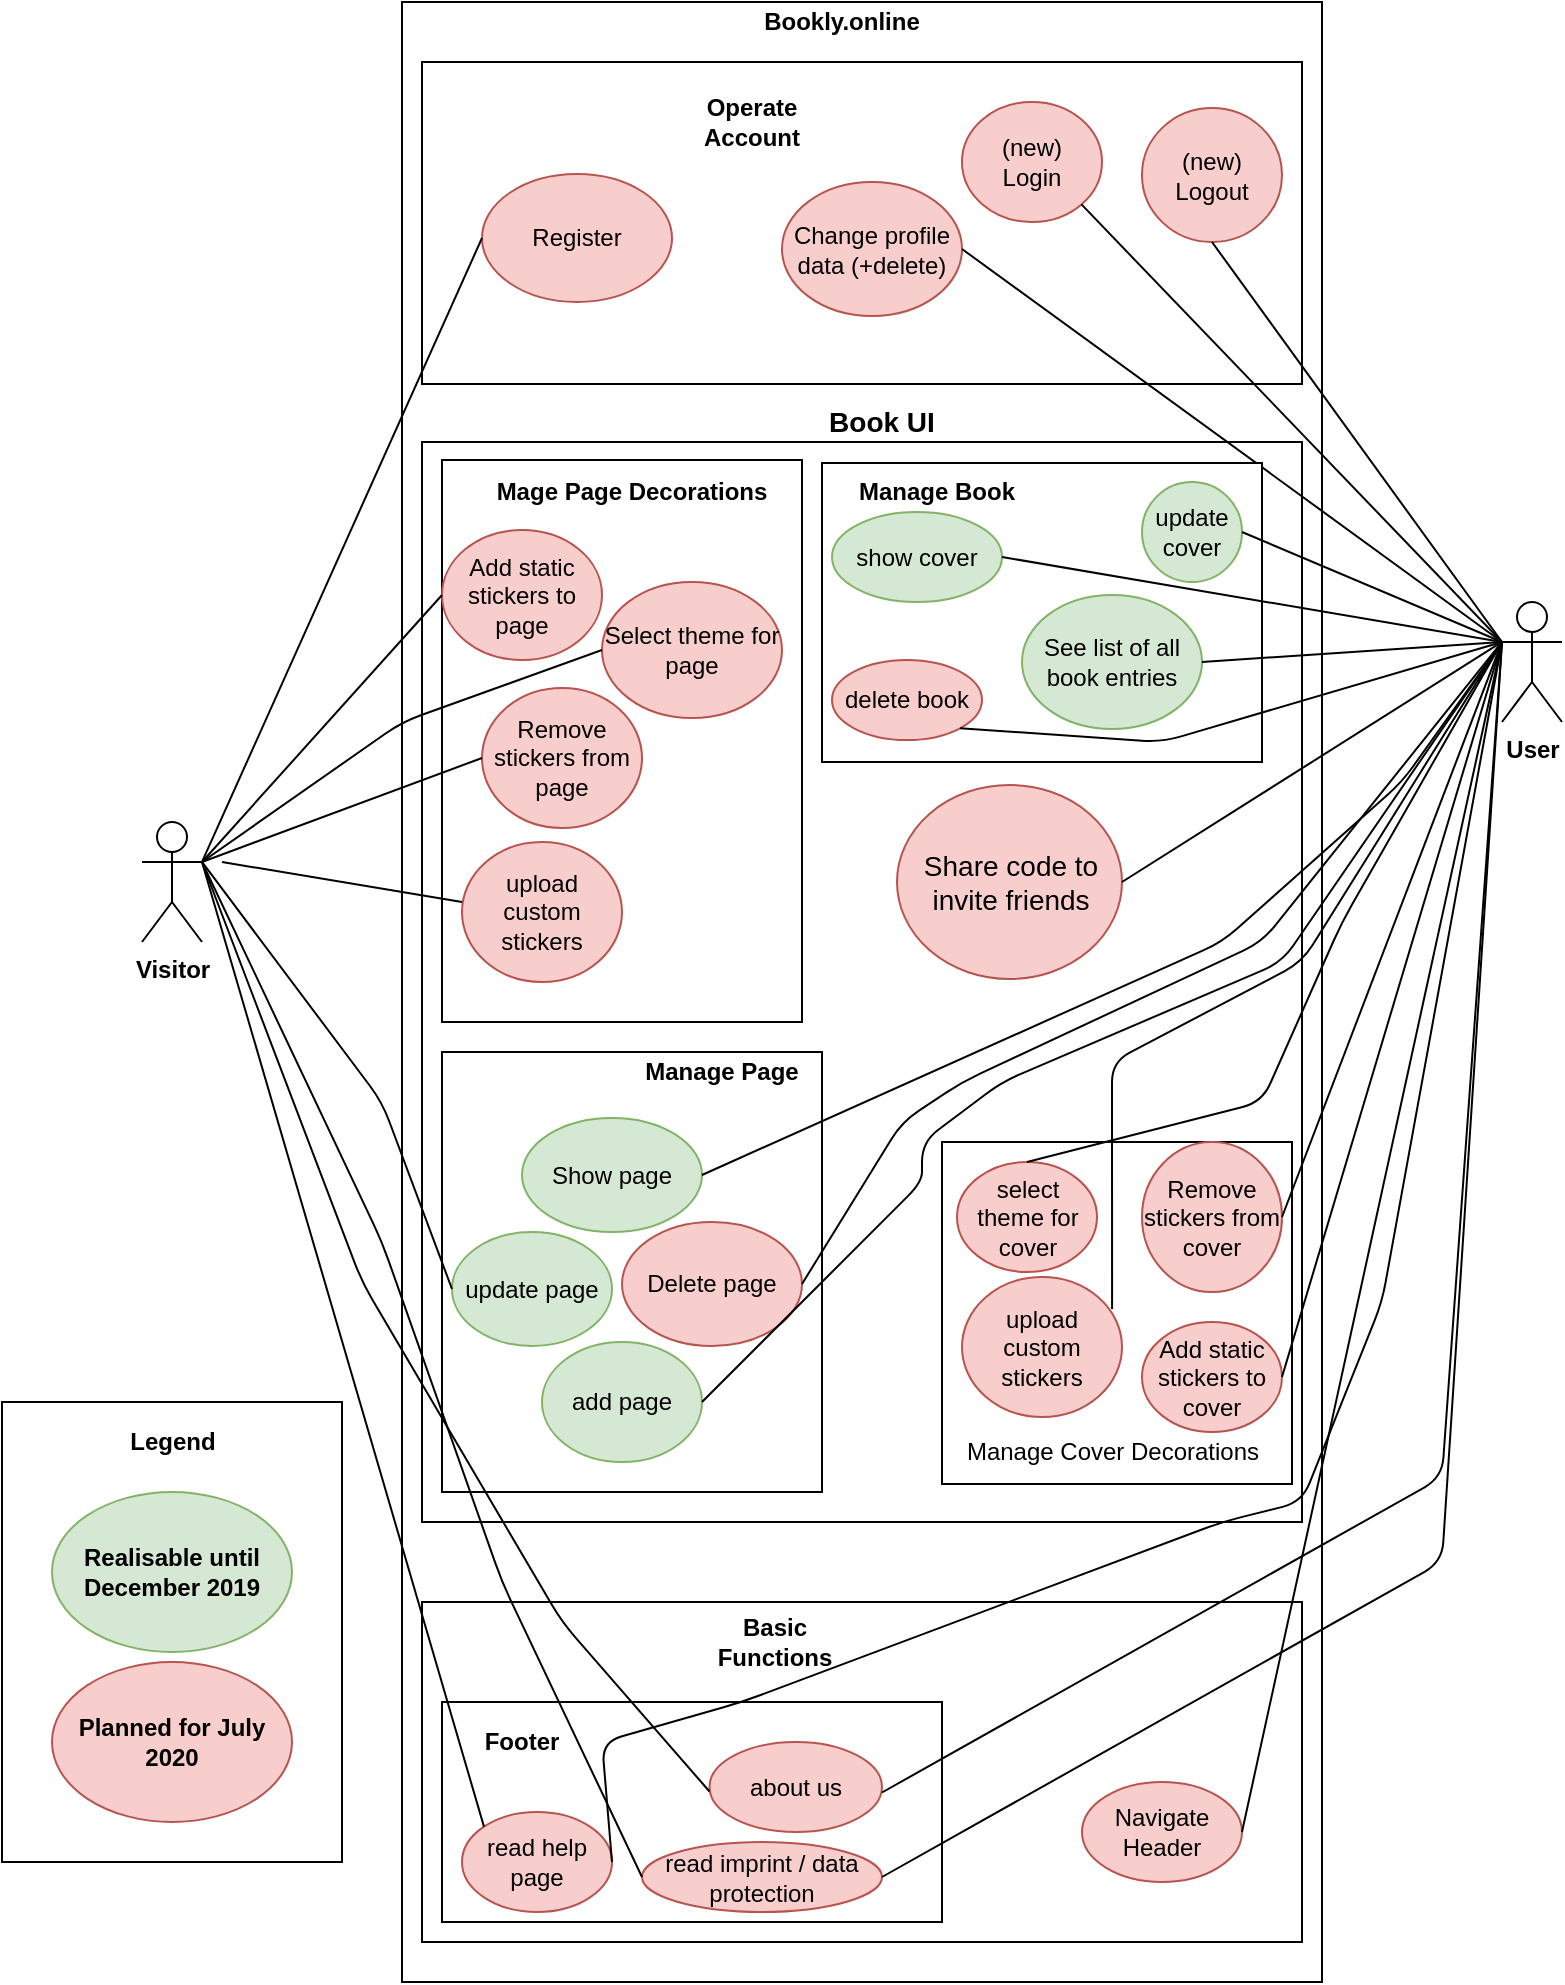 <mxfile version="13.2.6" type="device"><diagram id="QTkLTwpihX6w_ZSABnGS" name="Page-1"><mxGraphModel dx="2756" dy="1729" grid="1" gridSize="10" guides="1" tooltips="1" connect="1" arrows="1" fold="1" page="1" pageScale="1" pageWidth="827" pageHeight="1169" math="0" shadow="0"><root><mxCell id="0"/><mxCell id="1" parent="0"/><mxCell id="Cbfm2NbSBNBgH-ECUjFJ-2" value="" style="rounded=0;whiteSpace=wrap;html=1;" parent="1" vertex="1"><mxGeometry x="-1430" y="-1030" width="460" height="990" as="geometry"/></mxCell><mxCell id="Cbfm2NbSBNBgH-ECUjFJ-23" value="" style="rounded=0;whiteSpace=wrap;html=1;" parent="1" vertex="1"><mxGeometry x="-1420" y="-810" width="440" height="540" as="geometry"/></mxCell><mxCell id="wHSJdmdyM5T6n98NVIBe-10" value="" style="rounded=0;whiteSpace=wrap;html=1;" parent="1" vertex="1"><mxGeometry x="-1420" y="-230" width="440" height="170" as="geometry"/></mxCell><mxCell id="u0uzfvqXaxtprkz0VD8p-9" value="" style="rounded=0;whiteSpace=wrap;html=1;" parent="1" vertex="1"><mxGeometry x="-1410" y="-801" width="180" height="281" as="geometry"/></mxCell><mxCell id="u0uzfvqXaxtprkz0VD8p-5" value="" style="rounded=0;whiteSpace=wrap;html=1;align=left;" parent="1" vertex="1"><mxGeometry x="-1410" y="-505" width="190" height="220" as="geometry"/></mxCell><mxCell id="Cbfm2NbSBNBgH-ECUjFJ-1" value="User" style="shape=umlActor;verticalLabelPosition=bottom;labelBackgroundColor=#ffffff;verticalAlign=top;html=1;outlineConnect=0;fontStyle=1" parent="1" vertex="1"><mxGeometry x="-880" y="-730" width="30" height="60" as="geometry"/></mxCell><mxCell id="Cbfm2NbSBNBgH-ECUjFJ-5" value="Visitor" style="shape=umlActor;verticalLabelPosition=bottom;labelBackgroundColor=#ffffff;verticalAlign=top;html=1;outlineConnect=0;fontStyle=1" parent="1" vertex="1"><mxGeometry x="-1560" y="-620" width="30" height="60" as="geometry"/></mxCell><mxCell id="Cbfm2NbSBNBgH-ECUjFJ-3" value="Bookly.online" style="text;html=1;strokeColor=none;fillColor=none;align=center;verticalAlign=middle;whiteSpace=wrap;rounded=0;fontStyle=1" parent="1" vertex="1"><mxGeometry x="-1260" y="-1030" width="100" height="20" as="geometry"/></mxCell><mxCell id="Cbfm2NbSBNBgH-ECUjFJ-18" value="" style="rounded=0;whiteSpace=wrap;html=1;" parent="1" vertex="1"><mxGeometry x="-1420" y="-1000" width="440" height="161" as="geometry"/></mxCell><mxCell id="Cbfm2NbSBNBgH-ECUjFJ-19" value="Operate Account" style="text;html=1;strokeColor=none;fillColor=none;align=center;verticalAlign=middle;whiteSpace=wrap;rounded=0;fontStyle=1" parent="1" vertex="1"><mxGeometry x="-1295" y="-980" width="80" height="20" as="geometry"/></mxCell><mxCell id="Cbfm2NbSBNBgH-ECUjFJ-20" value="(new)&lt;br&gt;Login" style="ellipse;whiteSpace=wrap;html=1;fillColor=#f8cecc;strokeColor=#b85450;" parent="1" vertex="1"><mxGeometry x="-1150" y="-980" width="70" height="60" as="geometry"/></mxCell><mxCell id="Cbfm2NbSBNBgH-ECUjFJ-21" value="Register" style="ellipse;whiteSpace=wrap;html=1;fillColor=#f8cecc;strokeColor=#b85450;" parent="1" vertex="1"><mxGeometry x="-1390" y="-944" width="95" height="64" as="geometry"/></mxCell><mxCell id="Cbfm2NbSBNBgH-ECUjFJ-15" value="Add static stickers to page" style="ellipse;whiteSpace=wrap;html=1;fillColor=#f8cecc;strokeColor=#b85450;" parent="1" vertex="1"><mxGeometry x="-1410" y="-766" width="80" height="65" as="geometry"/></mxCell><mxCell id="Cbfm2NbSBNBgH-ECUjFJ-24" value="&lt;font style=&quot;font-size: 14px&quot;&gt;Book UI&lt;/font&gt;" style="text;html=1;strokeColor=none;fillColor=none;align=center;verticalAlign=middle;whiteSpace=wrap;rounded=0;fontStyle=1" parent="1" vertex="1"><mxGeometry x="-1250" y="-830" width="120" height="20" as="geometry"/></mxCell><mxCell id="wHSJdmdyM5T6n98NVIBe-3" value="" style="rounded=0;whiteSpace=wrap;html=1;" parent="1" vertex="1"><mxGeometry x="-1630" y="-330" width="170" height="230" as="geometry"/></mxCell><mxCell id="wHSJdmdyM5T6n98NVIBe-4" value="Realisable until December 2019" style="ellipse;whiteSpace=wrap;html=1;fillColor=#d5e8d4;strokeColor=#82b366;fontStyle=1" parent="1" vertex="1"><mxGeometry x="-1605" y="-285" width="120" height="80" as="geometry"/></mxCell><mxCell id="wHSJdmdyM5T6n98NVIBe-5" value="Legend" style="text;html=1;strokeColor=none;fillColor=none;align=center;verticalAlign=middle;whiteSpace=wrap;rounded=0;fontStyle=1" parent="1" vertex="1"><mxGeometry x="-1582.5" y="-320" width="75" height="20" as="geometry"/></mxCell><mxCell id="wHSJdmdyM5T6n98NVIBe-6" value="Planned for July 2020" style="ellipse;whiteSpace=wrap;html=1;fillColor=#f8cecc;strokeColor=#b85450;fontStyle=1" parent="1" vertex="1"><mxGeometry x="-1605" y="-200" width="120" height="80" as="geometry"/></mxCell><mxCell id="wHSJdmdyM5T6n98NVIBe-8" value="add page" style="ellipse;whiteSpace=wrap;html=1;fillColor=#d5e8d4;strokeColor=#82b366;" parent="1" vertex="1"><mxGeometry x="-1360" y="-360" width="80" height="60" as="geometry"/></mxCell><mxCell id="wHSJdmdyM5T6n98NVIBe-11" value="Basic Functions" style="text;html=1;strokeColor=none;fillColor=none;align=center;verticalAlign=middle;whiteSpace=wrap;rounded=0;fontStyle=1" parent="1" vertex="1"><mxGeometry x="-1290" y="-220" width="92.5" height="20" as="geometry"/></mxCell><mxCell id="OYF4tBnbgaJxjOM8pys9-2" value="" style="endArrow=none;html=1;entryX=0;entryY=0.5;entryDx=0;entryDy=0;exitX=1;exitY=0.333;exitDx=0;exitDy=0;exitPerimeter=0;endFill=0;" parent="1" source="Cbfm2NbSBNBgH-ECUjFJ-5" target="Cbfm2NbSBNBgH-ECUjFJ-21" edge="1"><mxGeometry width="50" height="50" relative="1" as="geometry"><mxPoint x="-1520" y="-560" as="sourcePoint"/><mxPoint x="-1400" y="-570" as="targetPoint"/><Array as="points"/></mxGeometry></mxCell><mxCell id="OYF4tBnbgaJxjOM8pys9-17" value="" style="endArrow=none;html=1;entryX=1;entryY=1;entryDx=0;entryDy=0;strokeColor=#000000;endFill=0;" parent="1" target="Cbfm2NbSBNBgH-ECUjFJ-20" edge="1"><mxGeometry width="50" height="50" relative="1" as="geometry"><mxPoint x="-880" y="-710" as="sourcePoint"/><mxPoint x="-880" y="-850" as="targetPoint"/></mxGeometry></mxCell><mxCell id="OYF4tBnbgaJxjOM8pys9-20" value="" style="endArrow=none;html=1;exitX=1;exitY=0.333;exitDx=0;exitDy=0;exitPerimeter=0;entryX=0;entryY=0.5;entryDx=0;entryDy=0;endFill=0;" parent="1" source="Cbfm2NbSBNBgH-ECUjFJ-5" target="Cbfm2NbSBNBgH-ECUjFJ-15" edge="1"><mxGeometry width="50" height="50" relative="1" as="geometry"><mxPoint x="-920" y="-550" as="sourcePoint"/><mxPoint x="-870" y="-600" as="targetPoint"/><Array as="points"/></mxGeometry></mxCell><mxCell id="8wvhuS9CPFJrMScCbIkI-1" style="edgeStyle=orthogonalEdgeStyle;rounded=0;orthogonalLoop=1;jettySize=auto;html=1;exitX=0.5;exitY=1;exitDx=0;exitDy=0;" parent="1" source="Cbfm2NbSBNBgH-ECUjFJ-18" target="Cbfm2NbSBNBgH-ECUjFJ-18" edge="1"><mxGeometry relative="1" as="geometry"/></mxCell><mxCell id="8wvhuS9CPFJrMScCbIkI-3" value="update page" style="ellipse;whiteSpace=wrap;html=1;fillColor=#d5e8d4;strokeColor=#82b366;" parent="1" vertex="1"><mxGeometry x="-1405" y="-415" width="80" height="57" as="geometry"/></mxCell><mxCell id="8wvhuS9CPFJrMScCbIkI-4" value="" style="endArrow=none;html=1;entryX=0;entryY=0.5;entryDx=0;entryDy=0;exitX=1;exitY=0.333;exitDx=0;exitDy=0;exitPerimeter=0;endFill=0;" parent="1" source="Cbfm2NbSBNBgH-ECUjFJ-5" target="8wvhuS9CPFJrMScCbIkI-3" edge="1"><mxGeometry width="50" height="50" relative="1" as="geometry"><mxPoint x="-1520" y="-590" as="sourcePoint"/><mxPoint x="-1120" y="-120" as="targetPoint"/><Array as="points"><mxPoint x="-1440" y="-480"/></Array></mxGeometry></mxCell><mxCell id="8wvhuS9CPFJrMScCbIkI-5" value="Delete page" style="ellipse;whiteSpace=wrap;html=1;fillColor=#f8cecc;strokeColor=#b85450;" parent="1" vertex="1"><mxGeometry x="-1320" y="-420" width="90" height="62" as="geometry"/></mxCell><mxCell id="8wvhuS9CPFJrMScCbIkI-7" value="Show page" style="ellipse;whiteSpace=wrap;html=1;fillColor=#d5e8d4;strokeColor=#82b366;" parent="1" vertex="1"><mxGeometry x="-1370" y="-472" width="90" height="57" as="geometry"/></mxCell><mxCell id="8wvhuS9CPFJrMScCbIkI-12" value="Change profile data (+delete)" style="ellipse;whiteSpace=wrap;html=1;fillColor=#f8cecc;strokeColor=#b85450;" parent="1" vertex="1"><mxGeometry x="-1240" y="-940" width="90" height="67" as="geometry"/></mxCell><mxCell id="8wvhuS9CPFJrMScCbIkI-13" value="" style="endArrow=none;html=1;exitX=0;exitY=0.333;exitDx=0;exitDy=0;exitPerimeter=0;entryX=1;entryY=0.5;entryDx=0;entryDy=0;endFill=0;" parent="1" source="Cbfm2NbSBNBgH-ECUjFJ-1" target="8wvhuS9CPFJrMScCbIkI-12" edge="1"><mxGeometry width="50" height="50" relative="1" as="geometry"><mxPoint x="-870" y="-700" as="sourcePoint"/><mxPoint x="-1000" y="-700" as="targetPoint"/></mxGeometry></mxCell><mxCell id="8wvhuS9CPFJrMScCbIkI-16" value="Remove stickers from page" style="ellipse;whiteSpace=wrap;html=1;fillColor=#f8cecc;strokeColor=#b85450;" parent="1" vertex="1"><mxGeometry x="-1390" y="-687" width="80" height="70" as="geometry"/></mxCell><mxCell id="8wvhuS9CPFJrMScCbIkI-17" value="Select theme for page" style="ellipse;whiteSpace=wrap;html=1;fillColor=#f8cecc;strokeColor=#b85450;" parent="1" vertex="1"><mxGeometry x="-1330" y="-740" width="90" height="68" as="geometry"/></mxCell><mxCell id="8wvhuS9CPFJrMScCbIkI-18" value="" style="endArrow=none;html=1;exitX=1;exitY=0.333;exitDx=0;exitDy=0;exitPerimeter=0;endFill=0;entryX=0;entryY=0.5;entryDx=0;entryDy=0;" parent="1" source="Cbfm2NbSBNBgH-ECUjFJ-5" target="8wvhuS9CPFJrMScCbIkI-16" edge="1"><mxGeometry width="50" height="50" relative="1" as="geometry"><mxPoint x="-1520" y="-590" as="sourcePoint"/><mxPoint x="-1400" y="-740" as="targetPoint"/><Array as="points"/></mxGeometry></mxCell><mxCell id="8wvhuS9CPFJrMScCbIkI-19" value="" style="endArrow=none;html=1;exitX=1;exitY=0.333;exitDx=0;exitDy=0;exitPerimeter=0;entryX=0;entryY=0.5;entryDx=0;entryDy=0;endFill=0;" parent="1" source="Cbfm2NbSBNBgH-ECUjFJ-5" target="8wvhuS9CPFJrMScCbIkI-17" edge="1"><mxGeometry width="50" height="50" relative="1" as="geometry"><mxPoint x="-1510" y="-580" as="sourcePoint"/><mxPoint x="-1380" y="-725" as="targetPoint"/><Array as="points"><mxPoint x="-1430" y="-670"/></Array></mxGeometry></mxCell><mxCell id="8wvhuS9CPFJrMScCbIkI-24" value="&lt;font style=&quot;font-size: 14px&quot;&gt;Share code to invite friends&lt;/font&gt;" style="ellipse;whiteSpace=wrap;html=1;fillColor=#f8cecc;strokeColor=#b85450;" parent="1" vertex="1"><mxGeometry x="-1182.5" y="-638.5" width="112.5" height="97" as="geometry"/></mxCell><mxCell id="8wvhuS9CPFJrMScCbIkI-25" value="" style="endArrow=none;html=1;entryX=1;entryY=0.5;entryDx=0;entryDy=0;exitX=0;exitY=0.333;exitDx=0;exitDy=0;exitPerimeter=0;endFill=0;" parent="1" source="Cbfm2NbSBNBgH-ECUjFJ-1" target="8wvhuS9CPFJrMScCbIkI-24" edge="1"><mxGeometry width="50" height="50" relative="1" as="geometry"><mxPoint x="-870" y="-700" as="sourcePoint"/><mxPoint x="-1000" y="-940" as="targetPoint"/></mxGeometry></mxCell><mxCell id="ZcMuQLSPwNRCjNidHOXy-1" value="upload custom stickers" style="ellipse;whiteSpace=wrap;html=1;fillColor=#f8cecc;strokeColor=#b85450;" parent="1" vertex="1"><mxGeometry x="-1400" y="-610" width="80" height="70" as="geometry"/></mxCell><mxCell id="6Ous-KjEX17HNyZgZHWK-1" value="(new)&lt;br&gt;Logout" style="ellipse;whiteSpace=wrap;html=1;fillColor=#f8cecc;strokeColor=#b85450;" parent="1" vertex="1"><mxGeometry x="-1060" y="-977" width="70" height="67" as="geometry"/></mxCell><mxCell id="6Ous-KjEX17HNyZgZHWK-2" value="" style="endArrow=none;html=1;entryX=0.5;entryY=1;entryDx=0;entryDy=0;strokeColor=#000000;endFill=0;" parent="1" target="6Ous-KjEX17HNyZgZHWK-1" edge="1"><mxGeometry width="50" height="50" relative="1" as="geometry"><mxPoint x="-880" y="-710" as="sourcePoint"/><mxPoint x="-1137.5" y="-1012.5" as="targetPoint"/></mxGeometry></mxCell><mxCell id="6Ous-KjEX17HNyZgZHWK-3" value="Navigate Header" style="ellipse;whiteSpace=wrap;html=1;fillColor=#f8cecc;strokeColor=#b85450;" parent="1" vertex="1"><mxGeometry x="-1090" y="-140" width="80" height="50" as="geometry"/></mxCell><mxCell id="u0uzfvqXaxtprkz0VD8p-7" value="Manage Page" style="text;html=1;strokeColor=none;fillColor=none;align=center;verticalAlign=middle;whiteSpace=wrap;rounded=0;fontStyle=1" parent="1" vertex="1"><mxGeometry x="-1310" y="-505" width="80" height="20" as="geometry"/></mxCell><mxCell id="u0uzfvqXaxtprkz0VD8p-10" value="Mage Page Decorations" style="text;html=1;strokeColor=none;fillColor=none;align=center;verticalAlign=middle;whiteSpace=wrap;rounded=0;fontStyle=1" parent="1" vertex="1"><mxGeometry x="-1390" y="-795" width="150" height="20" as="geometry"/></mxCell><mxCell id="u0uzfvqXaxtprkz0VD8p-16" value="" style="rounded=0;whiteSpace=wrap;html=1;" parent="1" vertex="1"><mxGeometry x="-1410" y="-180" width="250" height="110" as="geometry"/></mxCell><mxCell id="wHSJdmdyM5T6n98NVIBe-16" value="read imprint / data protection" style="ellipse;whiteSpace=wrap;html=1;fillColor=#f8cecc;strokeColor=#b85450;" parent="1" vertex="1"><mxGeometry x="-1310" y="-110" width="120" height="35" as="geometry"/></mxCell><mxCell id="wHSJdmdyM5T6n98NVIBe-14" value="read help page" style="ellipse;whiteSpace=wrap;html=1;fillColor=#f8cecc;strokeColor=#b85450;" parent="1" vertex="1"><mxGeometry x="-1400" y="-125" width="75" height="50" as="geometry"/></mxCell><mxCell id="OYF4tBnbgaJxjOM8pys9-27" value="" style="endArrow=none;html=1;entryX=1;entryY=0.5;entryDx=0;entryDy=0;endFill=0;" parent="1" target="wHSJdmdyM5T6n98NVIBe-16" edge="1"><mxGeometry width="50" height="50" relative="1" as="geometry"><mxPoint x="-880" y="-710" as="sourcePoint"/><mxPoint x="-870" y="-300" as="targetPoint"/><Array as="points"><mxPoint x="-910" y="-250"/></Array></mxGeometry></mxCell><mxCell id="OYF4tBnbgaJxjOM8pys9-3" value="" style="endArrow=none;html=1;entryX=0;entryY=0.5;entryDx=0;entryDy=0;exitX=1;exitY=0.333;exitDx=0;exitDy=0;exitPerimeter=0;endFill=0;" parent="1" source="Cbfm2NbSBNBgH-ECUjFJ-5" target="wHSJdmdyM5T6n98NVIBe-16" edge="1"><mxGeometry width="50" height="50" relative="1" as="geometry"><mxPoint x="-1520" y="-560" as="sourcePoint"/><mxPoint x="-1440" y="-550" as="targetPoint"/><Array as="points"><mxPoint x="-1440" y="-410"/><mxPoint x="-1380" y="-240"/></Array></mxGeometry></mxCell><mxCell id="u0uzfvqXaxtprkz0VD8p-15" value="" style="endArrow=none;html=1;entryX=0;entryY=0;entryDx=0;entryDy=0;" parent="1" target="wHSJdmdyM5T6n98NVIBe-14" edge="1"><mxGeometry width="50" height="50" relative="1" as="geometry"><mxPoint x="-1530" y="-600" as="sourcePoint"/><mxPoint x="-1220" y="-310" as="targetPoint"/></mxGeometry></mxCell><mxCell id="u0uzfvqXaxtprkz0VD8p-17" value="Footer" style="text;html=1;strokeColor=none;fillColor=none;align=center;verticalAlign=middle;whiteSpace=wrap;rounded=0;fontStyle=1" parent="1" vertex="1"><mxGeometry x="-1390" y="-170" width="40" height="20" as="geometry"/></mxCell><mxCell id="u0uzfvqXaxtprkz0VD8p-19" value="" style="endArrow=none;html=1;" parent="1" edge="1"><mxGeometry width="50" height="50" relative="1" as="geometry"><mxPoint x="-1520" y="-600" as="sourcePoint"/><mxPoint x="-1400" y="-580" as="targetPoint"/></mxGeometry></mxCell><mxCell id="u0uzfvqXaxtprkz0VD8p-21" value="" style="rounded=0;whiteSpace=wrap;html=1;" parent="1" vertex="1"><mxGeometry x="-1160" y="-460" width="175" height="171" as="geometry"/></mxCell><mxCell id="8wvhuS9CPFJrMScCbIkI-20" value="Remove stickers from cover" style="ellipse;whiteSpace=wrap;html=1;fillColor=#f8cecc;strokeColor=#b85450;" parent="1" vertex="1"><mxGeometry x="-1060" y="-460" width="70" height="75" as="geometry"/></mxCell><mxCell id="8wvhuS9CPFJrMScCbIkI-22" value="select theme for cover" style="ellipse;whiteSpace=wrap;html=1;fillColor=#f8cecc;strokeColor=#b85450;" parent="1" vertex="1"><mxGeometry x="-1152.5" y="-450" width="70" height="55" as="geometry"/></mxCell><mxCell id="8wvhuS9CPFJrMScCbIkI-23" value="" style="endArrow=none;html=1;exitX=0;exitY=0.333;exitDx=0;exitDy=0;exitPerimeter=0;entryX=0.5;entryY=0;entryDx=0;entryDy=0;endFill=0;" parent="1" source="Cbfm2NbSBNBgH-ECUjFJ-1" target="8wvhuS9CPFJrMScCbIkI-22" edge="1"><mxGeometry width="50" height="50" relative="1" as="geometry"><mxPoint x="-870" y="-700" as="sourcePoint"/><mxPoint x="-1000" y="-710" as="targetPoint"/><Array as="points"><mxPoint x="-960" y="-570"/><mxPoint x="-1000" y="-480"/></Array></mxGeometry></mxCell><mxCell id="OYF4tBnbgaJxjOM8pys9-26" value="" style="endArrow=none;html=1;entryX=1;entryY=0.5;entryDx=0;entryDy=0;endFill=0;" parent="1" target="wHSJdmdyM5T6n98NVIBe-8" edge="1"><mxGeometry width="50" height="50" relative="1" as="geometry"><mxPoint x="-880" y="-710" as="sourcePoint"/><mxPoint x="-860" y="-480" as="targetPoint"/><Array as="points"><mxPoint x="-990" y="-550"/><mxPoint x="-1130" y="-490"/><mxPoint x="-1170" y="-460"/><mxPoint x="-1170" y="-440"/></Array></mxGeometry></mxCell><mxCell id="u0uzfvqXaxtprkz0VD8p-22" value="" style="endArrow=none;html=1;exitX=0.938;exitY=0.229;exitDx=0;exitDy=0;exitPerimeter=0;" parent="1" source="u0uzfvqXaxtprkz0VD8p-20" edge="1"><mxGeometry width="50" height="50" relative="1" as="geometry"><mxPoint x="-1270" y="-490" as="sourcePoint"/><mxPoint x="-880" y="-710" as="targetPoint"/><Array as="points"><mxPoint x="-1075" y="-500"/><mxPoint x="-980" y="-550"/></Array></mxGeometry></mxCell><mxCell id="u0uzfvqXaxtprkz0VD8p-20" value="upload custom stickers" style="ellipse;whiteSpace=wrap;html=1;fillColor=#f8cecc;strokeColor=#b85450;" parent="1" vertex="1"><mxGeometry x="-1150" y="-392.5" width="80" height="70" as="geometry"/></mxCell><mxCell id="8wvhuS9CPFJrMScCbIkI-2" value="Add static stickers to cover" style="ellipse;whiteSpace=wrap;html=1;fillColor=#f8cecc;strokeColor=#b85450;" parent="1" vertex="1"><mxGeometry x="-1060" y="-370" width="70" height="55" as="geometry"/></mxCell><mxCell id="8wvhuS9CPFJrMScCbIkI-6" value="" style="endArrow=none;html=1;exitX=0;exitY=0.333;exitDx=0;exitDy=0;exitPerimeter=0;entryX=1;entryY=0.5;entryDx=0;entryDy=0;endFill=0;fillColor=#f8cecc;strokeColor=#000000;" parent="1" source="Cbfm2NbSBNBgH-ECUjFJ-1" target="8wvhuS9CPFJrMScCbIkI-5" edge="1"><mxGeometry width="50" height="50" relative="1" as="geometry"><mxPoint x="-870" y="-700" as="sourcePoint"/><mxPoint x="-1000" y="-700" as="targetPoint"/><Array as="points"><mxPoint x="-1000" y="-560"/><mxPoint x="-1150" y="-490"/><mxPoint x="-1180" y="-470"/></Array></mxGeometry></mxCell><mxCell id="8wvhuS9CPFJrMScCbIkI-11" value="" style="endArrow=none;html=1;exitX=0;exitY=0.333;exitDx=0;exitDy=0;exitPerimeter=0;entryX=1;entryY=0.5;entryDx=0;entryDy=0;endFill=0;" parent="1" source="Cbfm2NbSBNBgH-ECUjFJ-1" target="8wvhuS9CPFJrMScCbIkI-2" edge="1"><mxGeometry width="50" height="50" relative="1" as="geometry"><mxPoint x="-870" y="-700" as="sourcePoint"/><mxPoint x="-1000" y="-700" as="targetPoint"/></mxGeometry></mxCell><mxCell id="OYF4tBnbgaJxjOM8pys9-28" value="" style="endArrow=none;html=1;entryX=1;entryY=0.5;entryDx=0;entryDy=0;exitX=0;exitY=0.333;exitDx=0;exitDy=0;exitPerimeter=0;endFill=0;" parent="1" source="Cbfm2NbSBNBgH-ECUjFJ-1" target="wHSJdmdyM5T6n98NVIBe-14" edge="1"><mxGeometry width="50" height="50" relative="1" as="geometry"><mxPoint x="-890" y="-300" as="sourcePoint"/><mxPoint x="-840" y="-350" as="targetPoint"/><Array as="points"><mxPoint x="-940" y="-380"/><mxPoint x="-980" y="-280"/><mxPoint x="-1020" y="-270"/><mxPoint x="-1260" y="-180"/><mxPoint x="-1330" y="-160"/></Array></mxGeometry></mxCell><mxCell id="6Ous-KjEX17HNyZgZHWK-4" value="" style="endArrow=none;html=1;entryX=1;entryY=0.5;entryDx=0;entryDy=0;strokeColor=#000000;endFill=0;exitX=0;exitY=0.333;exitDx=0;exitDy=0;exitPerimeter=0;" parent="1" source="Cbfm2NbSBNBgH-ECUjFJ-1" target="6Ous-KjEX17HNyZgZHWK-3" edge="1"><mxGeometry width="50" height="50" relative="1" as="geometry"><mxPoint x="-870" y="-700" as="sourcePoint"/><mxPoint x="-1065" y="-984" as="targetPoint"/></mxGeometry></mxCell><mxCell id="8wvhuS9CPFJrMScCbIkI-10" value="" style="endArrow=none;html=1;entryX=1;entryY=0.5;entryDx=0;entryDy=0;endFill=0;exitX=0;exitY=0.333;exitDx=0;exitDy=0;exitPerimeter=0;" parent="1" source="Cbfm2NbSBNBgH-ECUjFJ-1" target="8wvhuS9CPFJrMScCbIkI-7" edge="1"><mxGeometry width="50" height="50" relative="1" as="geometry"><mxPoint x="-880" y="-710" as="sourcePoint"/><mxPoint x="-1100" y="-640" as="targetPoint"/><Array as="points"><mxPoint x="-930" y="-640"/><mxPoint x="-1020" y="-560"/></Array></mxGeometry></mxCell><mxCell id="8wvhuS9CPFJrMScCbIkI-21" value="" style="endArrow=none;html=1;exitX=0;exitY=0.333;exitDx=0;exitDy=0;exitPerimeter=0;entryX=1;entryY=0.5;entryDx=0;entryDy=0;endFill=0;" parent="1" source="Cbfm2NbSBNBgH-ECUjFJ-1" target="8wvhuS9CPFJrMScCbIkI-20" edge="1"><mxGeometry width="50" height="50" relative="1" as="geometry"><mxPoint x="-870" y="-700" as="sourcePoint"/><mxPoint x="-1000" y="-710" as="targetPoint"/></mxGeometry></mxCell><mxCell id="u0uzfvqXaxtprkz0VD8p-23" value="Manage Cover Decorations" style="text;html=1;strokeColor=none;fillColor=none;align=center;verticalAlign=middle;whiteSpace=wrap;rounded=0;" parent="1" vertex="1"><mxGeometry x="-1152.5" y="-315" width="155" height="20" as="geometry"/></mxCell><mxCell id="u0uzfvqXaxtprkz0VD8p-25" value="" style="rounded=0;whiteSpace=wrap;html=1;" parent="1" vertex="1"><mxGeometry x="-1220" y="-799.5" width="220" height="149.5" as="geometry"/></mxCell><mxCell id="Cbfm2NbSBNBgH-ECUjFJ-13" value="update cover" style="ellipse;whiteSpace=wrap;html=1;fillColor=#d5e8d4;strokeColor=#82b366;" parent="1" vertex="1"><mxGeometry x="-1060" y="-790" width="50" height="50" as="geometry"/></mxCell><mxCell id="8wvhuS9CPFJrMScCbIkI-8" value="delete book" style="ellipse;whiteSpace=wrap;html=1;fillColor=#f8cecc;strokeColor=#b85450;" parent="1" vertex="1"><mxGeometry x="-1215" y="-701" width="75" height="40" as="geometry"/></mxCell><mxCell id="wHSJdmdyM5T6n98NVIBe-7" value="See list of all book entries" style="ellipse;whiteSpace=wrap;html=1;fillColor=#d5e8d4;strokeColor=#82b366;" parent="1" vertex="1"><mxGeometry x="-1120" y="-733.5" width="90" height="67" as="geometry"/></mxCell><mxCell id="8wvhuS9CPFJrMScCbIkI-9" value="" style="endArrow=none;html=1;exitX=0;exitY=0.333;exitDx=0;exitDy=0;exitPerimeter=0;entryX=1;entryY=1;entryDx=0;entryDy=0;endFill=0;" parent="1" source="Cbfm2NbSBNBgH-ECUjFJ-1" target="8wvhuS9CPFJrMScCbIkI-8" edge="1"><mxGeometry width="50" height="50" relative="1" as="geometry"><mxPoint x="-870" y="-700" as="sourcePoint"/><mxPoint x="-1000" y="-700" as="targetPoint"/><Array as="points"><mxPoint x="-1050" y="-660"/></Array></mxGeometry></mxCell><mxCell id="OYF4tBnbgaJxjOM8pys9-19" value="" style="endArrow=none;html=1;exitX=0;exitY=0.333;exitDx=0;exitDy=0;exitPerimeter=0;entryX=1;entryY=0.5;entryDx=0;entryDy=0;endFill=0;" parent="1" source="Cbfm2NbSBNBgH-ECUjFJ-1" target="Cbfm2NbSBNBgH-ECUjFJ-13" edge="1"><mxGeometry width="50" height="50" relative="1" as="geometry"><mxPoint x="-900" y="-540" as="sourcePoint"/><mxPoint x="-850" y="-590" as="targetPoint"/></mxGeometry></mxCell><mxCell id="u0uzfvqXaxtprkz0VD8p-18" value="" style="endArrow=none;html=1;entryX=1;entryY=0.5;entryDx=0;entryDy=0;" parent="1" target="wHSJdmdyM5T6n98NVIBe-7" edge="1"><mxGeometry width="50" height="50" relative="1" as="geometry"><mxPoint x="-880" y="-710" as="sourcePoint"/><mxPoint x="-1220" y="-540" as="targetPoint"/></mxGeometry></mxCell><mxCell id="u0uzfvqXaxtprkz0VD8p-26" value="Manage Book" style="text;html=1;strokeColor=none;fillColor=none;align=center;verticalAlign=middle;whiteSpace=wrap;rounded=0;fontStyle=1" parent="1" vertex="1"><mxGeometry x="-1215" y="-795" width="105" height="20" as="geometry"/></mxCell><mxCell id="9APVmN72PhQb-PzSOYfG-1" value="show cover" style="ellipse;whiteSpace=wrap;html=1;fillColor=#d5e8d4;strokeColor=#82b366;" vertex="1" parent="1"><mxGeometry x="-1215" y="-775" width="85" height="45" as="geometry"/></mxCell><mxCell id="9APVmN72PhQb-PzSOYfG-4" value="" style="endArrow=none;html=1;entryX=1;entryY=0.5;entryDx=0;entryDy=0;" edge="1" parent="1" target="9APVmN72PhQb-PzSOYfG-1"><mxGeometry width="50" height="50" relative="1" as="geometry"><mxPoint x="-880" y="-710" as="sourcePoint"/><mxPoint x="-1010" y="-696.5" as="targetPoint"/></mxGeometry></mxCell><mxCell id="9APVmN72PhQb-PzSOYfG-5" value="about us" style="ellipse;whiteSpace=wrap;html=1;fillColor=#f8cecc;strokeColor=#b85450;" vertex="1" parent="1"><mxGeometry x="-1276.25" y="-160" width="86.25" height="45" as="geometry"/></mxCell><mxCell id="9APVmN72PhQb-PzSOYfG-6" value="" style="endArrow=none;html=1;entryX=1;entryY=0.5;entryDx=0;entryDy=0;endFill=0;" edge="1" parent="1"><mxGeometry width="50" height="50" relative="1" as="geometry"><mxPoint x="-880" y="-710" as="sourcePoint"/><mxPoint x="-1190" y="-134.75" as="targetPoint"/><Array as="points"><mxPoint x="-910" y="-292.25"/></Array></mxGeometry></mxCell><mxCell id="9APVmN72PhQb-PzSOYfG-7" value="" style="endArrow=none;html=1;entryX=0;entryY=0.5;entryDx=0;entryDy=0;endFill=0;" edge="1" parent="1"><mxGeometry width="50" height="50" relative="1" as="geometry"><mxPoint x="-1530" y="-600" as="sourcePoint"/><mxPoint x="-1276.25" y="-135.25" as="targetPoint"/><Array as="points"><mxPoint x="-1450" y="-390"/><mxPoint x="-1350" y="-220"/></Array></mxGeometry></mxCell></root></mxGraphModel></diagram></mxfile>